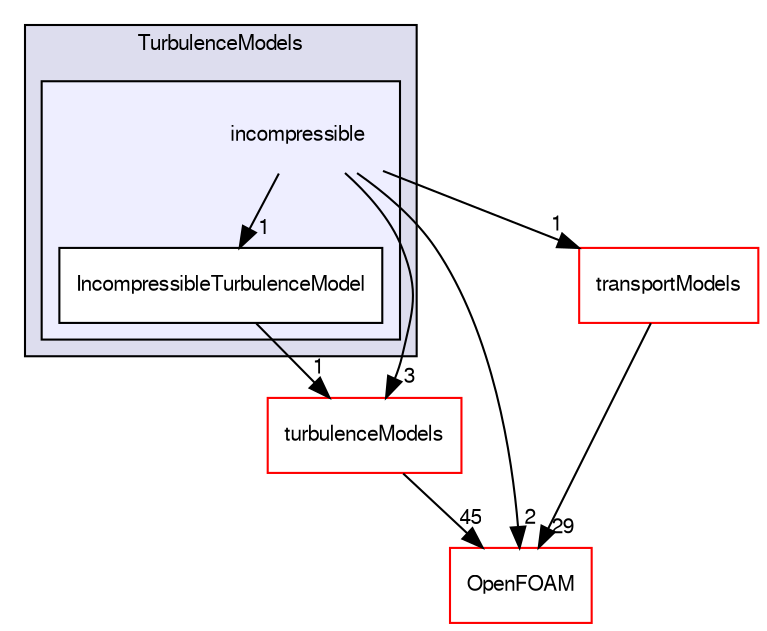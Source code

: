 digraph "src/TurbulenceModels/incompressible" {
  bgcolor=transparent;
  compound=true
  node [ fontsize="10", fontname="FreeSans"];
  edge [ labelfontsize="10", labelfontname="FreeSans"];
  subgraph clusterdir_1eda626aeac0f0ad2848c36acaa5d501 {
    graph [ bgcolor="#ddddee", pencolor="black", label="TurbulenceModels" fontname="FreeSans", fontsize="10", URL="dir_1eda626aeac0f0ad2848c36acaa5d501.html"]
  subgraph clusterdir_65e3a25be7d63d0357fd279a6ba5d718 {
    graph [ bgcolor="#eeeeff", pencolor="black", label="" URL="dir_65e3a25be7d63d0357fd279a6ba5d718.html"];
    dir_65e3a25be7d63d0357fd279a6ba5d718 [shape=plaintext label="incompressible"];
    dir_de2cd593d19cc0a8b5c44c5f0647956e [shape=box label="IncompressibleTurbulenceModel" color="black" fillcolor="white" style="filled" URL="dir_de2cd593d19cc0a8b5c44c5f0647956e.html"];
  }
  }
  dir_c5473ff19b20e6ec4dfe5c310b3778a8 [shape=box label="OpenFOAM" color="red" URL="dir_c5473ff19b20e6ec4dfe5c310b3778a8.html"];
  dir_9415e59289a6feeb24164dafa70a594f [shape=box label="transportModels" color="red" URL="dir_9415e59289a6feeb24164dafa70a594f.html"];
  dir_a3dc37bcacf99bb6122ed819dac99f09 [shape=box label="turbulenceModels" color="red" URL="dir_a3dc37bcacf99bb6122ed819dac99f09.html"];
  dir_de2cd593d19cc0a8b5c44c5f0647956e->dir_a3dc37bcacf99bb6122ed819dac99f09 [headlabel="1", labeldistance=1.5 headhref="dir_002965_000608.html"];
  dir_9415e59289a6feeb24164dafa70a594f->dir_c5473ff19b20e6ec4dfe5c310b3778a8 [headlabel="29", labeldistance=1.5 headhref="dir_000763_001732.html"];
  dir_65e3a25be7d63d0357fd279a6ba5d718->dir_de2cd593d19cc0a8b5c44c5f0647956e [headlabel="1", labeldistance=1.5 headhref="dir_002964_002965.html"];
  dir_65e3a25be7d63d0357fd279a6ba5d718->dir_c5473ff19b20e6ec4dfe5c310b3778a8 [headlabel="2", labeldistance=1.5 headhref="dir_002964_001732.html"];
  dir_65e3a25be7d63d0357fd279a6ba5d718->dir_9415e59289a6feeb24164dafa70a594f [headlabel="1", labeldistance=1.5 headhref="dir_002964_000763.html"];
  dir_65e3a25be7d63d0357fd279a6ba5d718->dir_a3dc37bcacf99bb6122ed819dac99f09 [headlabel="3", labeldistance=1.5 headhref="dir_002964_000608.html"];
  dir_a3dc37bcacf99bb6122ed819dac99f09->dir_c5473ff19b20e6ec4dfe5c310b3778a8 [headlabel="45", labeldistance=1.5 headhref="dir_000608_001732.html"];
}
